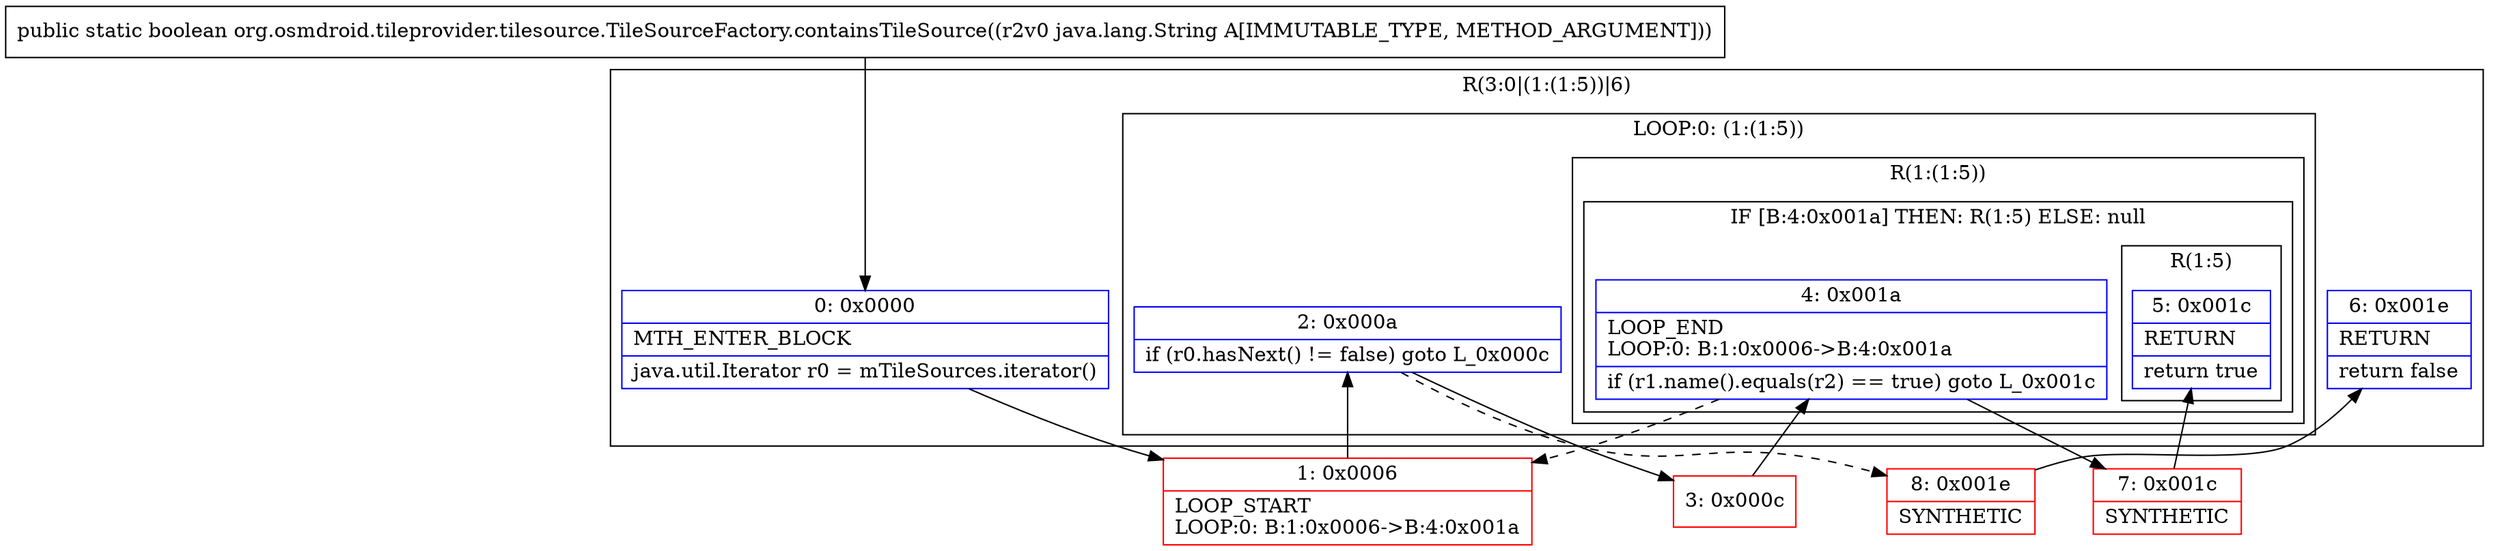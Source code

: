 digraph "CFG fororg.osmdroid.tileprovider.tilesource.TileSourceFactory.containsTileSource(Ljava\/lang\/String;)Z" {
subgraph cluster_Region_454318155 {
label = "R(3:0|(1:(1:5))|6)";
node [shape=record,color=blue];
Node_0 [shape=record,label="{0\:\ 0x0000|MTH_ENTER_BLOCK\l|java.util.Iterator r0 = mTileSources.iterator()\l}"];
subgraph cluster_LoopRegion_376636475 {
label = "LOOP:0: (1:(1:5))";
node [shape=record,color=blue];
Node_2 [shape=record,label="{2\:\ 0x000a|if (r0.hasNext() != false) goto L_0x000c\l}"];
subgraph cluster_Region_1803287439 {
label = "R(1:(1:5))";
node [shape=record,color=blue];
subgraph cluster_IfRegion_861602589 {
label = "IF [B:4:0x001a] THEN: R(1:5) ELSE: null";
node [shape=record,color=blue];
Node_4 [shape=record,label="{4\:\ 0x001a|LOOP_END\lLOOP:0: B:1:0x0006\-\>B:4:0x001a\l|if (r1.name().equals(r2) == true) goto L_0x001c\l}"];
subgraph cluster_Region_179622717 {
label = "R(1:5)";
node [shape=record,color=blue];
Node_5 [shape=record,label="{5\:\ 0x001c|RETURN\l|return true\l}"];
}
}
}
}
Node_6 [shape=record,label="{6\:\ 0x001e|RETURN\l|return false\l}"];
}
Node_1 [shape=record,color=red,label="{1\:\ 0x0006|LOOP_START\lLOOP:0: B:1:0x0006\-\>B:4:0x001a\l}"];
Node_3 [shape=record,color=red,label="{3\:\ 0x000c}"];
Node_7 [shape=record,color=red,label="{7\:\ 0x001c|SYNTHETIC\l}"];
Node_8 [shape=record,color=red,label="{8\:\ 0x001e|SYNTHETIC\l}"];
MethodNode[shape=record,label="{public static boolean org.osmdroid.tileprovider.tilesource.TileSourceFactory.containsTileSource((r2v0 java.lang.String A[IMMUTABLE_TYPE, METHOD_ARGUMENT])) }"];
MethodNode -> Node_0;
Node_0 -> Node_1;
Node_2 -> Node_3;
Node_2 -> Node_8[style=dashed];
Node_4 -> Node_1[style=dashed];
Node_4 -> Node_7;
Node_1 -> Node_2;
Node_3 -> Node_4;
Node_7 -> Node_5;
Node_8 -> Node_6;
}

